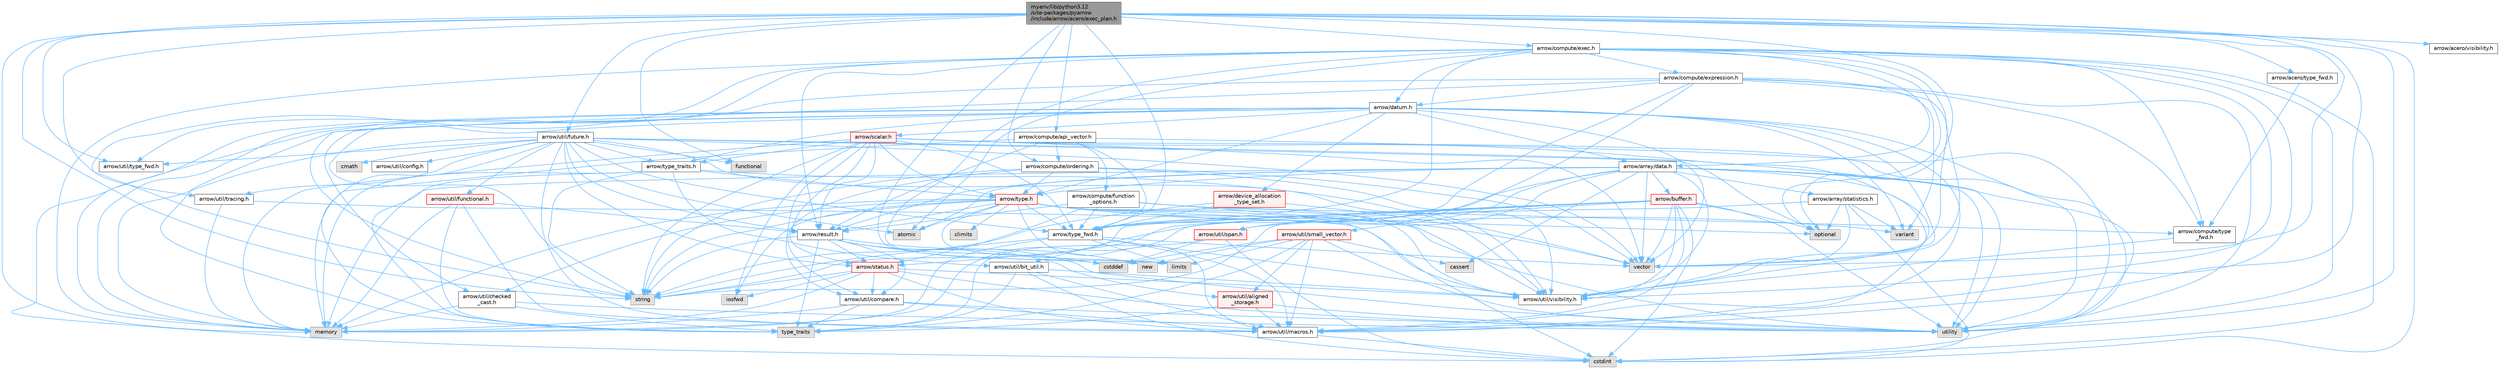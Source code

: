 digraph "myenv/lib/python3.12/site-packages/pyarrow/include/arrow/acero/exec_plan.h"
{
 // LATEX_PDF_SIZE
  bgcolor="transparent";
  edge [fontname=Helvetica,fontsize=10,labelfontname=Helvetica,labelfontsize=10];
  node [fontname=Helvetica,fontsize=10,shape=box,height=0.2,width=0.4];
  Node1 [id="Node000001",label="myenv/lib/python3.12\l/site-packages/pyarrow\l/include/arrow/acero/exec_plan.h",height=0.2,width=0.4,color="gray40", fillcolor="grey60", style="filled", fontcolor="black",tooltip=" "];
  Node1 -> Node2 [id="edge1_Node000001_Node000002",color="steelblue1",style="solid",tooltip=" "];
  Node2 [id="Node000002",label="cstddef",height=0.2,width=0.4,color="grey60", fillcolor="#E0E0E0", style="filled",tooltip=" "];
  Node1 -> Node3 [id="edge2_Node000001_Node000003",color="steelblue1",style="solid",tooltip=" "];
  Node3 [id="Node000003",label="cstdint",height=0.2,width=0.4,color="grey60", fillcolor="#E0E0E0", style="filled",tooltip=" "];
  Node1 -> Node4 [id="edge3_Node000001_Node000004",color="steelblue1",style="solid",tooltip=" "];
  Node4 [id="Node000004",label="functional",height=0.2,width=0.4,color="grey60", fillcolor="#E0E0E0", style="filled",tooltip=" "];
  Node1 -> Node5 [id="edge4_Node000001_Node000005",color="steelblue1",style="solid",tooltip=" "];
  Node5 [id="Node000005",label="memory",height=0.2,width=0.4,color="grey60", fillcolor="#E0E0E0", style="filled",tooltip=" "];
  Node1 -> Node6 [id="edge5_Node000001_Node000006",color="steelblue1",style="solid",tooltip=" "];
  Node6 [id="Node000006",label="optional",height=0.2,width=0.4,color="grey60", fillcolor="#E0E0E0", style="filled",tooltip=" "];
  Node1 -> Node7 [id="edge6_Node000001_Node000007",color="steelblue1",style="solid",tooltip=" "];
  Node7 [id="Node000007",label="string",height=0.2,width=0.4,color="grey60", fillcolor="#E0E0E0", style="filled",tooltip=" "];
  Node1 -> Node8 [id="edge7_Node000001_Node000008",color="steelblue1",style="solid",tooltip=" "];
  Node8 [id="Node000008",label="utility",height=0.2,width=0.4,color="grey60", fillcolor="#E0E0E0", style="filled",tooltip=" "];
  Node1 -> Node9 [id="edge8_Node000001_Node000009",color="steelblue1",style="solid",tooltip=" "];
  Node9 [id="Node000009",label="vector",height=0.2,width=0.4,color="grey60", fillcolor="#E0E0E0", style="filled",tooltip=" "];
  Node1 -> Node10 [id="edge9_Node000001_Node000010",color="steelblue1",style="solid",tooltip=" "];
  Node10 [id="Node000010",label="arrow/acero/type_fwd.h",height=0.2,width=0.4,color="grey40", fillcolor="white", style="filled",URL="$arrow_2acero_2type__fwd_8h.html",tooltip=" "];
  Node10 -> Node11 [id="edge10_Node000010_Node000011",color="steelblue1",style="solid",tooltip=" "];
  Node11 [id="Node000011",label="arrow/compute/type\l_fwd.h",height=0.2,width=0.4,color="grey40", fillcolor="white", style="filled",URL="$arrow_2compute_2type__fwd_8h.html",tooltip=" "];
  Node11 -> Node12 [id="edge11_Node000011_Node000012",color="steelblue1",style="solid",tooltip=" "];
  Node12 [id="Node000012",label="arrow/util/visibility.h",height=0.2,width=0.4,color="grey40", fillcolor="white", style="filled",URL="$include_2arrow_2util_2visibility_8h.html",tooltip=" "];
  Node1 -> Node13 [id="edge12_Node000001_Node000013",color="steelblue1",style="solid",tooltip=" "];
  Node13 [id="Node000013",label="arrow/acero/visibility.h",height=0.2,width=0.4,color="grey40", fillcolor="white", style="filled",URL="$include_2arrow_2acero_2visibility_8h.html",tooltip=" "];
  Node1 -> Node14 [id="edge13_Node000001_Node000014",color="steelblue1",style="solid",tooltip=" "];
  Node14 [id="Node000014",label="arrow/compute/api_vector.h",height=0.2,width=0.4,color="grey40", fillcolor="white", style="filled",URL="$api__vector_8h.html",tooltip=" "];
  Node14 -> Node5 [id="edge14_Node000014_Node000005",color="steelblue1",style="solid",tooltip=" "];
  Node14 -> Node8 [id="edge15_Node000014_Node000008",color="steelblue1",style="solid",tooltip=" "];
  Node14 -> Node15 [id="edge16_Node000014_Node000015",color="steelblue1",style="solid",tooltip=" "];
  Node15 [id="Node000015",label="arrow/compute/function\l_options.h",height=0.2,width=0.4,color="grey40", fillcolor="white", style="filled",URL="$function__options_8h.html",tooltip=" "];
  Node15 -> Node11 [id="edge17_Node000015_Node000011",color="steelblue1",style="solid",tooltip=" "];
  Node15 -> Node16 [id="edge18_Node000015_Node000016",color="steelblue1",style="solid",tooltip=" "];
  Node16 [id="Node000016",label="arrow/result.h",height=0.2,width=0.4,color="grey40", fillcolor="white", style="filled",URL="$result_8h.html",tooltip=" "];
  Node16 -> Node2 [id="edge19_Node000016_Node000002",color="steelblue1",style="solid",tooltip=" "];
  Node16 -> Node17 [id="edge20_Node000016_Node000017",color="steelblue1",style="solid",tooltip=" "];
  Node17 [id="Node000017",label="new",height=0.2,width=0.4,color="grey60", fillcolor="#E0E0E0", style="filled",tooltip=" "];
  Node16 -> Node7 [id="edge21_Node000016_Node000007",color="steelblue1",style="solid",tooltip=" "];
  Node16 -> Node18 [id="edge22_Node000016_Node000018",color="steelblue1",style="solid",tooltip=" "];
  Node18 [id="Node000018",label="type_traits",height=0.2,width=0.4,color="grey60", fillcolor="#E0E0E0", style="filled",tooltip=" "];
  Node16 -> Node8 [id="edge23_Node000016_Node000008",color="steelblue1",style="solid",tooltip=" "];
  Node16 -> Node19 [id="edge24_Node000016_Node000019",color="steelblue1",style="solid",tooltip=" "];
  Node19 [id="Node000019",label="arrow/status.h",height=0.2,width=0.4,color="red", fillcolor="#FFF0F0", style="filled",URL="$status_8h.html",tooltip=" "];
  Node19 -> Node21 [id="edge25_Node000019_Node000021",color="steelblue1",style="solid",tooltip=" "];
  Node21 [id="Node000021",label="iosfwd",height=0.2,width=0.4,color="grey60", fillcolor="#E0E0E0", style="filled",tooltip=" "];
  Node19 -> Node5 [id="edge26_Node000019_Node000005",color="steelblue1",style="solid",tooltip=" "];
  Node19 -> Node7 [id="edge27_Node000019_Node000007",color="steelblue1",style="solid",tooltip=" "];
  Node19 -> Node8 [id="edge28_Node000019_Node000008",color="steelblue1",style="solid",tooltip=" "];
  Node19 -> Node22 [id="edge29_Node000019_Node000022",color="steelblue1",style="solid",tooltip=" "];
  Node22 [id="Node000022",label="arrow/util/compare.h",height=0.2,width=0.4,color="grey40", fillcolor="white", style="filled",URL="$util_2compare_8h.html",tooltip=" "];
  Node22 -> Node5 [id="edge30_Node000022_Node000005",color="steelblue1",style="solid",tooltip=" "];
  Node22 -> Node18 [id="edge31_Node000022_Node000018",color="steelblue1",style="solid",tooltip=" "];
  Node22 -> Node8 [id="edge32_Node000022_Node000008",color="steelblue1",style="solid",tooltip=" "];
  Node22 -> Node23 [id="edge33_Node000022_Node000023",color="steelblue1",style="solid",tooltip=" "];
  Node23 [id="Node000023",label="arrow/util/macros.h",height=0.2,width=0.4,color="grey40", fillcolor="white", style="filled",URL="$macros_8h.html",tooltip=" "];
  Node23 -> Node3 [id="edge34_Node000023_Node000003",color="steelblue1",style="solid",tooltip=" "];
  Node19 -> Node23 [id="edge35_Node000019_Node000023",color="steelblue1",style="solid",tooltip=" "];
  Node19 -> Node12 [id="edge36_Node000019_Node000012",color="steelblue1",style="solid",tooltip=" "];
  Node16 -> Node26 [id="edge37_Node000016_Node000026",color="steelblue1",style="solid",tooltip=" "];
  Node26 [id="Node000026",label="arrow/util/aligned\l_storage.h",height=0.2,width=0.4,color="red", fillcolor="#FFF0F0", style="filled",URL="$aligned__storage_8h.html",tooltip=" "];
  Node26 -> Node18 [id="edge38_Node000026_Node000018",color="steelblue1",style="solid",tooltip=" "];
  Node26 -> Node8 [id="edge39_Node000026_Node000008",color="steelblue1",style="solid",tooltip=" "];
  Node26 -> Node23 [id="edge40_Node000026_Node000023",color="steelblue1",style="solid",tooltip=" "];
  Node16 -> Node22 [id="edge41_Node000016_Node000022",color="steelblue1",style="solid",tooltip=" "];
  Node15 -> Node19 [id="edge42_Node000015_Node000019",color="steelblue1",style="solid",tooltip=" "];
  Node15 -> Node28 [id="edge43_Node000015_Node000028",color="steelblue1",style="solid",tooltip=" "];
  Node28 [id="Node000028",label="arrow/type_fwd.h",height=0.2,width=0.4,color="grey40", fillcolor="white", style="filled",URL="$arrow_2type__fwd_8h.html",tooltip=" "];
  Node28 -> Node29 [id="edge44_Node000028_Node000029",color="steelblue1",style="solid",tooltip=" "];
  Node29 [id="Node000029",label="limits",height=0.2,width=0.4,color="grey60", fillcolor="#E0E0E0", style="filled",tooltip=" "];
  Node28 -> Node5 [id="edge45_Node000028_Node000005",color="steelblue1",style="solid",tooltip=" "];
  Node28 -> Node7 [id="edge46_Node000028_Node000007",color="steelblue1",style="solid",tooltip=" "];
  Node28 -> Node9 [id="edge47_Node000028_Node000009",color="steelblue1",style="solid",tooltip=" "];
  Node28 -> Node23 [id="edge48_Node000028_Node000023",color="steelblue1",style="solid",tooltip=" "];
  Node28 -> Node12 [id="edge49_Node000028_Node000012",color="steelblue1",style="solid",tooltip=" "];
  Node15 -> Node12 [id="edge50_Node000015_Node000012",color="steelblue1",style="solid",tooltip=" "];
  Node14 -> Node30 [id="edge51_Node000014_Node000030",color="steelblue1",style="solid",tooltip=" "];
  Node30 [id="Node000030",label="arrow/compute/ordering.h",height=0.2,width=0.4,color="grey40", fillcolor="white", style="filled",URL="$ordering_8h.html",tooltip=" "];
  Node30 -> Node7 [id="edge52_Node000030_Node000007",color="steelblue1",style="solid",tooltip=" "];
  Node30 -> Node9 [id="edge53_Node000030_Node000009",color="steelblue1",style="solid",tooltip=" "];
  Node30 -> Node31 [id="edge54_Node000030_Node000031",color="steelblue1",style="solid",tooltip=" "];
  Node31 [id="Node000031",label="arrow/type.h",height=0.2,width=0.4,color="red", fillcolor="#FFF0F0", style="filled",URL="$type_8h.html",tooltip=" "];
  Node31 -> Node32 [id="edge55_Node000031_Node000032",color="steelblue1",style="solid",tooltip=" "];
  Node32 [id="Node000032",label="atomic",height=0.2,width=0.4,color="grey60", fillcolor="#E0E0E0", style="filled",tooltip=" "];
  Node31 -> Node33 [id="edge56_Node000031_Node000033",color="steelblue1",style="solid",tooltip=" "];
  Node33 [id="Node000033",label="climits",height=0.2,width=0.4,color="grey60", fillcolor="#E0E0E0", style="filled",tooltip=" "];
  Node31 -> Node3 [id="edge57_Node000031_Node000003",color="steelblue1",style="solid",tooltip=" "];
  Node31 -> Node21 [id="edge58_Node000031_Node000021",color="steelblue1",style="solid",tooltip=" "];
  Node31 -> Node29 [id="edge59_Node000031_Node000029",color="steelblue1",style="solid",tooltip=" "];
  Node31 -> Node5 [id="edge60_Node000031_Node000005",color="steelblue1",style="solid",tooltip=" "];
  Node31 -> Node6 [id="edge61_Node000031_Node000006",color="steelblue1",style="solid",tooltip=" "];
  Node31 -> Node7 [id="edge62_Node000031_Node000007",color="steelblue1",style="solid",tooltip=" "];
  Node31 -> Node8 [id="edge63_Node000031_Node000008",color="steelblue1",style="solid",tooltip=" "];
  Node31 -> Node34 [id="edge64_Node000031_Node000034",color="steelblue1",style="solid",tooltip=" "];
  Node34 [id="Node000034",label="variant",height=0.2,width=0.4,color="grey60", fillcolor="#E0E0E0", style="filled",tooltip=" "];
  Node31 -> Node9 [id="edge65_Node000031_Node000009",color="steelblue1",style="solid",tooltip=" "];
  Node31 -> Node16 [id="edge66_Node000031_Node000016",color="steelblue1",style="solid",tooltip=" "];
  Node31 -> Node28 [id="edge67_Node000031_Node000028",color="steelblue1",style="solid",tooltip=" "];
  Node31 -> Node35 [id="edge68_Node000031_Node000035",color="steelblue1",style="solid",tooltip=" "];
  Node35 [id="Node000035",label="arrow/util/checked\l_cast.h",height=0.2,width=0.4,color="grey40", fillcolor="white", style="filled",URL="$checked__cast_8h.html",tooltip=" "];
  Node35 -> Node5 [id="edge69_Node000035_Node000005",color="steelblue1",style="solid",tooltip=" "];
  Node35 -> Node18 [id="edge70_Node000035_Node000018",color="steelblue1",style="solid",tooltip=" "];
  Node35 -> Node8 [id="edge71_Node000035_Node000008",color="steelblue1",style="solid",tooltip=" "];
  Node31 -> Node23 [id="edge72_Node000031_Node000023",color="steelblue1",style="solid",tooltip=" "];
  Node31 -> Node12 [id="edge73_Node000031_Node000012",color="steelblue1",style="solid",tooltip=" "];
  Node30 -> Node22 [id="edge74_Node000030_Node000022",color="steelblue1",style="solid",tooltip=" "];
  Node30 -> Node12 [id="edge75_Node000030_Node000012",color="steelblue1",style="solid",tooltip=" "];
  Node14 -> Node16 [id="edge76_Node000014_Node000016",color="steelblue1",style="solid",tooltip=" "];
  Node14 -> Node28 [id="edge77_Node000014_Node000028",color="steelblue1",style="solid",tooltip=" "];
  Node1 -> Node42 [id="edge78_Node000001_Node000042",color="steelblue1",style="solid",tooltip=" "];
  Node42 [id="Node000042",label="arrow/compute/exec.h",height=0.2,width=0.4,color="grey40", fillcolor="white", style="filled",URL="$exec_8h.html",tooltip=" "];
  Node42 -> Node32 [id="edge79_Node000042_Node000032",color="steelblue1",style="solid",tooltip=" "];
  Node42 -> Node3 [id="edge80_Node000042_Node000003",color="steelblue1",style="solid",tooltip=" "];
  Node42 -> Node29 [id="edge81_Node000042_Node000029",color="steelblue1",style="solid",tooltip=" "];
  Node42 -> Node5 [id="edge82_Node000042_Node000005",color="steelblue1",style="solid",tooltip=" "];
  Node42 -> Node6 [id="edge83_Node000042_Node000006",color="steelblue1",style="solid",tooltip=" "];
  Node42 -> Node7 [id="edge84_Node000042_Node000007",color="steelblue1",style="solid",tooltip=" "];
  Node42 -> Node8 [id="edge85_Node000042_Node000008",color="steelblue1",style="solid",tooltip=" "];
  Node42 -> Node9 [id="edge86_Node000042_Node000009",color="steelblue1",style="solid",tooltip=" "];
  Node42 -> Node43 [id="edge87_Node000042_Node000043",color="steelblue1",style="solid",tooltip=" "];
  Node43 [id="Node000043",label="arrow/array/data.h",height=0.2,width=0.4,color="grey40", fillcolor="white", style="filled",URL="$data_8h.html",tooltip=" "];
  Node43 -> Node32 [id="edge88_Node000043_Node000032",color="steelblue1",style="solid",tooltip=" "];
  Node43 -> Node44 [id="edge89_Node000043_Node000044",color="steelblue1",style="solid",tooltip=" "];
  Node44 [id="Node000044",label="cassert",height=0.2,width=0.4,color="grey60", fillcolor="#E0E0E0", style="filled",tooltip=" "];
  Node43 -> Node3 [id="edge90_Node000043_Node000003",color="steelblue1",style="solid",tooltip=" "];
  Node43 -> Node5 [id="edge91_Node000043_Node000005",color="steelblue1",style="solid",tooltip=" "];
  Node43 -> Node8 [id="edge92_Node000043_Node000008",color="steelblue1",style="solid",tooltip=" "];
  Node43 -> Node9 [id="edge93_Node000043_Node000009",color="steelblue1",style="solid",tooltip=" "];
  Node43 -> Node45 [id="edge94_Node000043_Node000045",color="steelblue1",style="solid",tooltip=" "];
  Node45 [id="Node000045",label="arrow/array/statistics.h",height=0.2,width=0.4,color="grey40", fillcolor="white", style="filled",URL="$arrow_2array_2statistics_8h.html",tooltip=" "];
  Node45 -> Node3 [id="edge95_Node000045_Node000003",color="steelblue1",style="solid",tooltip=" "];
  Node45 -> Node6 [id="edge96_Node000045_Node000006",color="steelblue1",style="solid",tooltip=" "];
  Node45 -> Node7 [id="edge97_Node000045_Node000007",color="steelblue1",style="solid",tooltip=" "];
  Node45 -> Node34 [id="edge98_Node000045_Node000034",color="steelblue1",style="solid",tooltip=" "];
  Node45 -> Node12 [id="edge99_Node000045_Node000012",color="steelblue1",style="solid",tooltip=" "];
  Node43 -> Node46 [id="edge100_Node000043_Node000046",color="steelblue1",style="solid",tooltip=" "];
  Node46 [id="Node000046",label="arrow/buffer.h",height=0.2,width=0.4,color="red", fillcolor="#FFF0F0", style="filled",URL="$buffer_8h.html",tooltip=" "];
  Node46 -> Node3 [id="edge101_Node000046_Node000003",color="steelblue1",style="solid",tooltip=" "];
  Node46 -> Node5 [id="edge102_Node000046_Node000005",color="steelblue1",style="solid",tooltip=" "];
  Node46 -> Node6 [id="edge103_Node000046_Node000006",color="steelblue1",style="solid",tooltip=" "];
  Node46 -> Node7 [id="edge104_Node000046_Node000007",color="steelblue1",style="solid",tooltip=" "];
  Node46 -> Node8 [id="edge105_Node000046_Node000008",color="steelblue1",style="solid",tooltip=" "];
  Node46 -> Node9 [id="edge106_Node000046_Node000009",color="steelblue1",style="solid",tooltip=" "];
  Node46 -> Node19 [id="edge107_Node000046_Node000019",color="steelblue1",style="solid",tooltip=" "];
  Node46 -> Node28 [id="edge108_Node000046_Node000028",color="steelblue1",style="solid",tooltip=" "];
  Node46 -> Node23 [id="edge109_Node000046_Node000023",color="steelblue1",style="solid",tooltip=" "];
  Node46 -> Node50 [id="edge110_Node000046_Node000050",color="steelblue1",style="solid",tooltip=" "];
  Node50 [id="Node000050",label="arrow/util/span.h",height=0.2,width=0.4,color="red", fillcolor="#FFF0F0", style="filled",URL="$span_8h.html",tooltip=" "];
  Node50 -> Node2 [id="edge111_Node000050_Node000002",color="steelblue1",style="solid",tooltip=" "];
  Node50 -> Node3 [id="edge112_Node000050_Node000003",color="steelblue1",style="solid",tooltip=" "];
  Node50 -> Node18 [id="edge113_Node000050_Node000018",color="steelblue1",style="solid",tooltip=" "];
  Node46 -> Node12 [id="edge114_Node000046_Node000012",color="steelblue1",style="solid",tooltip=" "];
  Node43 -> Node16 [id="edge115_Node000043_Node000016",color="steelblue1",style="solid",tooltip=" "];
  Node43 -> Node31 [id="edge116_Node000043_Node000031",color="steelblue1",style="solid",tooltip=" "];
  Node43 -> Node28 [id="edge117_Node000043_Node000028",color="steelblue1",style="solid",tooltip=" "];
  Node43 -> Node52 [id="edge118_Node000043_Node000052",color="steelblue1",style="solid",tooltip=" "];
  Node52 [id="Node000052",label="arrow/util/bit_util.h",height=0.2,width=0.4,color="grey40", fillcolor="white", style="filled",URL="$bit__util_8h.html",tooltip=" "];
  Node52 -> Node3 [id="edge119_Node000052_Node000003",color="steelblue1",style="solid",tooltip=" "];
  Node52 -> Node18 [id="edge120_Node000052_Node000018",color="steelblue1",style="solid",tooltip=" "];
  Node52 -> Node23 [id="edge121_Node000052_Node000023",color="steelblue1",style="solid",tooltip=" "];
  Node52 -> Node12 [id="edge122_Node000052_Node000012",color="steelblue1",style="solid",tooltip=" "];
  Node43 -> Node23 [id="edge123_Node000043_Node000023",color="steelblue1",style="solid",tooltip=" "];
  Node43 -> Node50 [id="edge124_Node000043_Node000050",color="steelblue1",style="solid",tooltip=" "];
  Node43 -> Node12 [id="edge125_Node000043_Node000012",color="steelblue1",style="solid",tooltip=" "];
  Node42 -> Node53 [id="edge126_Node000042_Node000053",color="steelblue1",style="solid",tooltip=" "];
  Node53 [id="Node000053",label="arrow/compute/expression.h",height=0.2,width=0.4,color="grey40", fillcolor="white", style="filled",URL="$expression_8h.html",tooltip=" "];
  Node53 -> Node5 [id="edge127_Node000053_Node000005",color="steelblue1",style="solid",tooltip=" "];
  Node53 -> Node7 [id="edge128_Node000053_Node000007",color="steelblue1",style="solid",tooltip=" "];
  Node53 -> Node8 [id="edge129_Node000053_Node000008",color="steelblue1",style="solid",tooltip=" "];
  Node53 -> Node34 [id="edge130_Node000053_Node000034",color="steelblue1",style="solid",tooltip=" "];
  Node53 -> Node9 [id="edge131_Node000053_Node000009",color="steelblue1",style="solid",tooltip=" "];
  Node53 -> Node11 [id="edge132_Node000053_Node000011",color="steelblue1",style="solid",tooltip=" "];
  Node53 -> Node54 [id="edge133_Node000053_Node000054",color="steelblue1",style="solid",tooltip=" "];
  Node54 [id="Node000054",label="arrow/datum.h",height=0.2,width=0.4,color="grey40", fillcolor="white", style="filled",URL="$datum_8h.html",tooltip=" "];
  Node54 -> Node3 [id="edge134_Node000054_Node000003",color="steelblue1",style="solid",tooltip=" "];
  Node54 -> Node5 [id="edge135_Node000054_Node000005",color="steelblue1",style="solid",tooltip=" "];
  Node54 -> Node7 [id="edge136_Node000054_Node000007",color="steelblue1",style="solid",tooltip=" "];
  Node54 -> Node18 [id="edge137_Node000054_Node000018",color="steelblue1",style="solid",tooltip=" "];
  Node54 -> Node8 [id="edge138_Node000054_Node000008",color="steelblue1",style="solid",tooltip=" "];
  Node54 -> Node34 [id="edge139_Node000054_Node000034",color="steelblue1",style="solid",tooltip=" "];
  Node54 -> Node9 [id="edge140_Node000054_Node000009",color="steelblue1",style="solid",tooltip=" "];
  Node54 -> Node43 [id="edge141_Node000054_Node000043",color="steelblue1",style="solid",tooltip=" "];
  Node54 -> Node55 [id="edge142_Node000054_Node000055",color="steelblue1",style="solid",tooltip=" "];
  Node55 [id="Node000055",label="arrow/device_allocation\l_type_set.h",height=0.2,width=0.4,color="red", fillcolor="#FFF0F0", style="filled",URL="$device__allocation__type__set_8h.html",tooltip=" "];
  Node55 -> Node7 [id="edge143_Node000055_Node000007",color="steelblue1",style="solid",tooltip=" "];
  Node55 -> Node28 [id="edge144_Node000055_Node000028",color="steelblue1",style="solid",tooltip=" "];
  Node55 -> Node12 [id="edge145_Node000055_Node000012",color="steelblue1",style="solid",tooltip=" "];
  Node54 -> Node57 [id="edge146_Node000054_Node000057",color="steelblue1",style="solid",tooltip=" "];
  Node57 [id="Node000057",label="arrow/scalar.h",height=0.2,width=0.4,color="red", fillcolor="#FFF0F0", style="filled",URL="$scalar_8h.html",tooltip=" "];
  Node57 -> Node21 [id="edge147_Node000057_Node000021",color="steelblue1",style="solid",tooltip=" "];
  Node57 -> Node5 [id="edge148_Node000057_Node000005",color="steelblue1",style="solid",tooltip=" "];
  Node57 -> Node7 [id="edge149_Node000057_Node000007",color="steelblue1",style="solid",tooltip=" "];
  Node57 -> Node8 [id="edge150_Node000057_Node000008",color="steelblue1",style="solid",tooltip=" "];
  Node57 -> Node9 [id="edge151_Node000057_Node000009",color="steelblue1",style="solid",tooltip=" "];
  Node57 -> Node16 [id="edge152_Node000057_Node000016",color="steelblue1",style="solid",tooltip=" "];
  Node57 -> Node19 [id="edge153_Node000057_Node000019",color="steelblue1",style="solid",tooltip=" "];
  Node57 -> Node31 [id="edge154_Node000057_Node000031",color="steelblue1",style="solid",tooltip=" "];
  Node57 -> Node28 [id="edge155_Node000057_Node000028",color="steelblue1",style="solid",tooltip=" "];
  Node57 -> Node62 [id="edge156_Node000057_Node000062",color="steelblue1",style="solid",tooltip=" "];
  Node62 [id="Node000062",label="arrow/type_traits.h",height=0.2,width=0.4,color="grey40", fillcolor="white", style="filled",URL="$include_2arrow_2type__traits_8h.html",tooltip=" "];
  Node62 -> Node5 [id="edge157_Node000062_Node000005",color="steelblue1",style="solid",tooltip=" "];
  Node62 -> Node7 [id="edge158_Node000062_Node000007",color="steelblue1",style="solid",tooltip=" "];
  Node62 -> Node18 [id="edge159_Node000062_Node000018",color="steelblue1",style="solid",tooltip=" "];
  Node62 -> Node9 [id="edge160_Node000062_Node000009",color="steelblue1",style="solid",tooltip=" "];
  Node62 -> Node31 [id="edge161_Node000062_Node000031",color="steelblue1",style="solid",tooltip=" "];
  Node62 -> Node52 [id="edge162_Node000062_Node000052",color="steelblue1",style="solid",tooltip=" "];
  Node57 -> Node22 [id="edge163_Node000057_Node000022",color="steelblue1",style="solid",tooltip=" "];
  Node57 -> Node12 [id="edge164_Node000057_Node000012",color="steelblue1",style="solid",tooltip=" "];
  Node54 -> Node31 [id="edge165_Node000054_Node000031",color="steelblue1",style="solid",tooltip=" "];
  Node54 -> Node62 [id="edge166_Node000054_Node000062",color="steelblue1",style="solid",tooltip=" "];
  Node54 -> Node35 [id="edge167_Node000054_Node000035",color="steelblue1",style="solid",tooltip=" "];
  Node54 -> Node23 [id="edge168_Node000054_Node000023",color="steelblue1",style="solid",tooltip=" "];
  Node54 -> Node12 [id="edge169_Node000054_Node000012",color="steelblue1",style="solid",tooltip=" "];
  Node53 -> Node28 [id="edge170_Node000053_Node000028",color="steelblue1",style="solid",tooltip=" "];
  Node53 -> Node67 [id="edge171_Node000053_Node000067",color="steelblue1",style="solid",tooltip=" "];
  Node67 [id="Node000067",label="arrow/util/small_vector.h",height=0.2,width=0.4,color="red", fillcolor="#FFF0F0", style="filled",URL="$small__vector_8h.html",tooltip=" "];
  Node67 -> Node44 [id="edge172_Node000067_Node000044",color="steelblue1",style="solid",tooltip=" "];
  Node67 -> Node2 [id="edge173_Node000067_Node000002",color="steelblue1",style="solid",tooltip=" "];
  Node67 -> Node29 [id="edge174_Node000067_Node000029",color="steelblue1",style="solid",tooltip=" "];
  Node67 -> Node17 [id="edge175_Node000067_Node000017",color="steelblue1",style="solid",tooltip=" "];
  Node67 -> Node18 [id="edge176_Node000067_Node000018",color="steelblue1",style="solid",tooltip=" "];
  Node67 -> Node8 [id="edge177_Node000067_Node000008",color="steelblue1",style="solid",tooltip=" "];
  Node67 -> Node26 [id="edge178_Node000067_Node000026",color="steelblue1",style="solid",tooltip=" "];
  Node67 -> Node23 [id="edge179_Node000067_Node000023",color="steelblue1",style="solid",tooltip=" "];
  Node42 -> Node11 [id="edge180_Node000042_Node000011",color="steelblue1",style="solid",tooltip=" "];
  Node42 -> Node54 [id="edge181_Node000042_Node000054",color="steelblue1",style="solid",tooltip=" "];
  Node42 -> Node16 [id="edge182_Node000042_Node000016",color="steelblue1",style="solid",tooltip=" "];
  Node42 -> Node28 [id="edge183_Node000042_Node000028",color="steelblue1",style="solid",tooltip=" "];
  Node42 -> Node23 [id="edge184_Node000042_Node000023",color="steelblue1",style="solid",tooltip=" "];
  Node42 -> Node69 [id="edge185_Node000042_Node000069",color="steelblue1",style="solid",tooltip=" "];
  Node69 [id="Node000069",label="arrow/util/type_fwd.h",height=0.2,width=0.4,color="grey40", fillcolor="white", style="filled",URL="$arrow_2util_2type__fwd_8h.html",tooltip=" "];
  Node42 -> Node12 [id="edge186_Node000042_Node000012",color="steelblue1",style="solid",tooltip=" "];
  Node1 -> Node30 [id="edge187_Node000001_Node000030",color="steelblue1",style="solid",tooltip=" "];
  Node1 -> Node28 [id="edge188_Node000001_Node000028",color="steelblue1",style="solid",tooltip=" "];
  Node1 -> Node70 [id="edge189_Node000001_Node000070",color="steelblue1",style="solid",tooltip=" "];
  Node70 [id="Node000070",label="arrow/util/future.h",height=0.2,width=0.4,color="grey40", fillcolor="white", style="filled",URL="$future_8h.html",tooltip=" "];
  Node70 -> Node32 [id="edge190_Node000070_Node000032",color="steelblue1",style="solid",tooltip=" "];
  Node70 -> Node71 [id="edge191_Node000070_Node000071",color="steelblue1",style="solid",tooltip=" "];
  Node71 [id="Node000071",label="cmath",height=0.2,width=0.4,color="grey60", fillcolor="#E0E0E0", style="filled",tooltip=" "];
  Node70 -> Node4 [id="edge192_Node000070_Node000004",color="steelblue1",style="solid",tooltip=" "];
  Node70 -> Node5 [id="edge193_Node000070_Node000005",color="steelblue1",style="solid",tooltip=" "];
  Node70 -> Node6 [id="edge194_Node000070_Node000006",color="steelblue1",style="solid",tooltip=" "];
  Node70 -> Node18 [id="edge195_Node000070_Node000018",color="steelblue1",style="solid",tooltip=" "];
  Node70 -> Node8 [id="edge196_Node000070_Node000008",color="steelblue1",style="solid",tooltip=" "];
  Node70 -> Node9 [id="edge197_Node000070_Node000009",color="steelblue1",style="solid",tooltip=" "];
  Node70 -> Node16 [id="edge198_Node000070_Node000016",color="steelblue1",style="solid",tooltip=" "];
  Node70 -> Node19 [id="edge199_Node000070_Node000019",color="steelblue1",style="solid",tooltip=" "];
  Node70 -> Node28 [id="edge200_Node000070_Node000028",color="steelblue1",style="solid",tooltip=" "];
  Node70 -> Node62 [id="edge201_Node000070_Node000062",color="steelblue1",style="solid",tooltip=" "];
  Node70 -> Node72 [id="edge202_Node000070_Node000072",color="steelblue1",style="solid",tooltip=" "];
  Node72 [id="Node000072",label="arrow/util/config.h",height=0.2,width=0.4,color="grey40", fillcolor="white", style="filled",URL="$pyarrow_2include_2arrow_2util_2config_8h.html",tooltip=" "];
  Node70 -> Node73 [id="edge203_Node000070_Node000073",color="steelblue1",style="solid",tooltip=" "];
  Node73 [id="Node000073",label="arrow/util/functional.h",height=0.2,width=0.4,color="red", fillcolor="#FFF0F0", style="filled",URL="$functional_8h.html",tooltip=" "];
  Node73 -> Node5 [id="edge204_Node000073_Node000005",color="steelblue1",style="solid",tooltip=" "];
  Node73 -> Node18 [id="edge205_Node000073_Node000018",color="steelblue1",style="solid",tooltip=" "];
  Node73 -> Node16 [id="edge206_Node000073_Node000016",color="steelblue1",style="solid",tooltip=" "];
  Node73 -> Node23 [id="edge207_Node000073_Node000023",color="steelblue1",style="solid",tooltip=" "];
  Node70 -> Node23 [id="edge208_Node000070_Node000023",color="steelblue1",style="solid",tooltip=" "];
  Node70 -> Node75 [id="edge209_Node000070_Node000075",color="steelblue1",style="solid",tooltip=" "];
  Node75 [id="Node000075",label="arrow/util/tracing.h",height=0.2,width=0.4,color="grey40", fillcolor="white", style="filled",URL="$tracing_8h.html",tooltip=" "];
  Node75 -> Node5 [id="edge210_Node000075_Node000005",color="steelblue1",style="solid",tooltip=" "];
  Node75 -> Node12 [id="edge211_Node000075_Node000012",color="steelblue1",style="solid",tooltip=" "];
  Node70 -> Node69 [id="edge212_Node000070_Node000069",color="steelblue1",style="solid",tooltip=" "];
  Node70 -> Node12 [id="edge213_Node000070_Node000012",color="steelblue1",style="solid",tooltip=" "];
  Node1 -> Node23 [id="edge214_Node000001_Node000023",color="steelblue1",style="solid",tooltip=" "];
  Node1 -> Node75 [id="edge215_Node000001_Node000075",color="steelblue1",style="solid",tooltip=" "];
  Node1 -> Node69 [id="edge216_Node000001_Node000069",color="steelblue1",style="solid",tooltip=" "];
}
